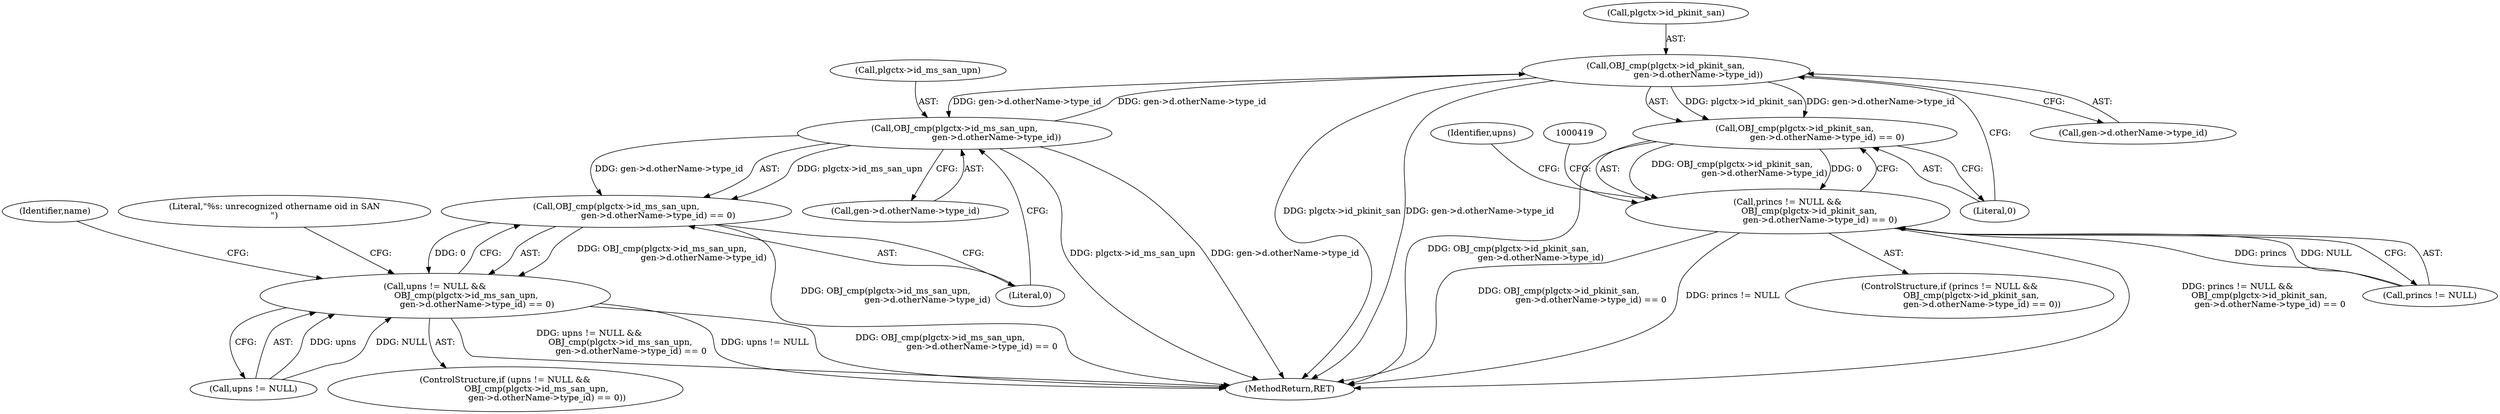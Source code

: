 digraph "0_krb5_50fe4074f188c2d4da0c421e96553acea8378db2@pointer" {
"1000404" [label="(Call,OBJ_cmp(plgctx->id_pkinit_san,\n                        gen->d.otherName->type_id))"];
"1000455" [label="(Call,OBJ_cmp(plgctx->id_ms_san_upn,\n                               gen->d.otherName->type_id))"];
"1000404" [label="(Call,OBJ_cmp(plgctx->id_pkinit_san,\n                        gen->d.otherName->type_id))"];
"1000403" [label="(Call,OBJ_cmp(plgctx->id_pkinit_san,\n                        gen->d.otherName->type_id) == 0)"];
"1000399" [label="(Call,princs != NULL &&\n                OBJ_cmp(plgctx->id_pkinit_san,\n                        gen->d.otherName->type_id) == 0)"];
"1000454" [label="(Call,OBJ_cmp(plgctx->id_ms_san_upn,\n                               gen->d.otherName->type_id) == 0)"];
"1000450" [label="(Call,upns != NULL &&\n                       OBJ_cmp(plgctx->id_ms_san_upn,\n                               gen->d.otherName->type_id) == 0)"];
"1000456" [label="(Call,plgctx->id_ms_san_upn)"];
"1000466" [label="(Literal,0)"];
"1000471" [label="(Identifier,name)"];
"1000455" [label="(Call,OBJ_cmp(plgctx->id_ms_san_upn,\n                               gen->d.otherName->type_id))"];
"1000454" [label="(Call,OBJ_cmp(plgctx->id_ms_san_upn,\n                               gen->d.otherName->type_id) == 0)"];
"1000405" [label="(Call,plgctx->id_pkinit_san)"];
"1000449" [label="(ControlStructure,if (upns != NULL &&\n                       OBJ_cmp(plgctx->id_ms_san_upn,\n                               gen->d.otherName->type_id) == 0))"];
"1000451" [label="(Call,upns != NULL)"];
"1000408" [label="(Call,gen->d.otherName->type_id)"];
"1000398" [label="(ControlStructure,if (princs != NULL &&\n                OBJ_cmp(plgctx->id_pkinit_san,\n                        gen->d.otherName->type_id) == 0))"];
"1000459" [label="(Call,gen->d.otherName->type_id)"];
"1000450" [label="(Call,upns != NULL &&\n                       OBJ_cmp(plgctx->id_ms_san_upn,\n                               gen->d.otherName->type_id) == 0)"];
"1000505" [label="(Literal,\"%s: unrecognized othername oid in SAN\n\")"];
"1000400" [label="(Call,princs != NULL)"];
"1000415" [label="(Literal,0)"];
"1000403" [label="(Call,OBJ_cmp(plgctx->id_pkinit_san,\n                        gen->d.otherName->type_id) == 0)"];
"1000404" [label="(Call,OBJ_cmp(plgctx->id_pkinit_san,\n                        gen->d.otherName->type_id))"];
"1000682" [label="(MethodReturn,RET)"];
"1000399" [label="(Call,princs != NULL &&\n                OBJ_cmp(plgctx->id_pkinit_san,\n                        gen->d.otherName->type_id) == 0)"];
"1000452" [label="(Identifier,upns)"];
"1000404" -> "1000403"  [label="AST: "];
"1000404" -> "1000408"  [label="CFG: "];
"1000405" -> "1000404"  [label="AST: "];
"1000408" -> "1000404"  [label="AST: "];
"1000415" -> "1000404"  [label="CFG: "];
"1000404" -> "1000682"  [label="DDG: plgctx->id_pkinit_san"];
"1000404" -> "1000682"  [label="DDG: gen->d.otherName->type_id"];
"1000404" -> "1000403"  [label="DDG: plgctx->id_pkinit_san"];
"1000404" -> "1000403"  [label="DDG: gen->d.otherName->type_id"];
"1000455" -> "1000404"  [label="DDG: gen->d.otherName->type_id"];
"1000404" -> "1000455"  [label="DDG: gen->d.otherName->type_id"];
"1000455" -> "1000454"  [label="AST: "];
"1000455" -> "1000459"  [label="CFG: "];
"1000456" -> "1000455"  [label="AST: "];
"1000459" -> "1000455"  [label="AST: "];
"1000466" -> "1000455"  [label="CFG: "];
"1000455" -> "1000682"  [label="DDG: gen->d.otherName->type_id"];
"1000455" -> "1000682"  [label="DDG: plgctx->id_ms_san_upn"];
"1000455" -> "1000454"  [label="DDG: plgctx->id_ms_san_upn"];
"1000455" -> "1000454"  [label="DDG: gen->d.otherName->type_id"];
"1000403" -> "1000399"  [label="AST: "];
"1000403" -> "1000415"  [label="CFG: "];
"1000415" -> "1000403"  [label="AST: "];
"1000399" -> "1000403"  [label="CFG: "];
"1000403" -> "1000682"  [label="DDG: OBJ_cmp(plgctx->id_pkinit_san,\n                        gen->d.otherName->type_id)"];
"1000403" -> "1000399"  [label="DDG: OBJ_cmp(plgctx->id_pkinit_san,\n                        gen->d.otherName->type_id)"];
"1000403" -> "1000399"  [label="DDG: 0"];
"1000399" -> "1000398"  [label="AST: "];
"1000399" -> "1000400"  [label="CFG: "];
"1000400" -> "1000399"  [label="AST: "];
"1000419" -> "1000399"  [label="CFG: "];
"1000452" -> "1000399"  [label="CFG: "];
"1000399" -> "1000682"  [label="DDG: OBJ_cmp(plgctx->id_pkinit_san,\n                        gen->d.otherName->type_id) == 0"];
"1000399" -> "1000682"  [label="DDG: princs != NULL"];
"1000399" -> "1000682"  [label="DDG: princs != NULL &&\n                OBJ_cmp(plgctx->id_pkinit_san,\n                        gen->d.otherName->type_id) == 0"];
"1000400" -> "1000399"  [label="DDG: princs"];
"1000400" -> "1000399"  [label="DDG: NULL"];
"1000454" -> "1000450"  [label="AST: "];
"1000454" -> "1000466"  [label="CFG: "];
"1000466" -> "1000454"  [label="AST: "];
"1000450" -> "1000454"  [label="CFG: "];
"1000454" -> "1000682"  [label="DDG: OBJ_cmp(plgctx->id_ms_san_upn,\n                               gen->d.otherName->type_id)"];
"1000454" -> "1000450"  [label="DDG: OBJ_cmp(plgctx->id_ms_san_upn,\n                               gen->d.otherName->type_id)"];
"1000454" -> "1000450"  [label="DDG: 0"];
"1000450" -> "1000449"  [label="AST: "];
"1000450" -> "1000451"  [label="CFG: "];
"1000451" -> "1000450"  [label="AST: "];
"1000471" -> "1000450"  [label="CFG: "];
"1000505" -> "1000450"  [label="CFG: "];
"1000450" -> "1000682"  [label="DDG: upns != NULL &&\n                       OBJ_cmp(plgctx->id_ms_san_upn,\n                               gen->d.otherName->type_id) == 0"];
"1000450" -> "1000682"  [label="DDG: upns != NULL"];
"1000450" -> "1000682"  [label="DDG: OBJ_cmp(plgctx->id_ms_san_upn,\n                               gen->d.otherName->type_id) == 0"];
"1000451" -> "1000450"  [label="DDG: upns"];
"1000451" -> "1000450"  [label="DDG: NULL"];
}
